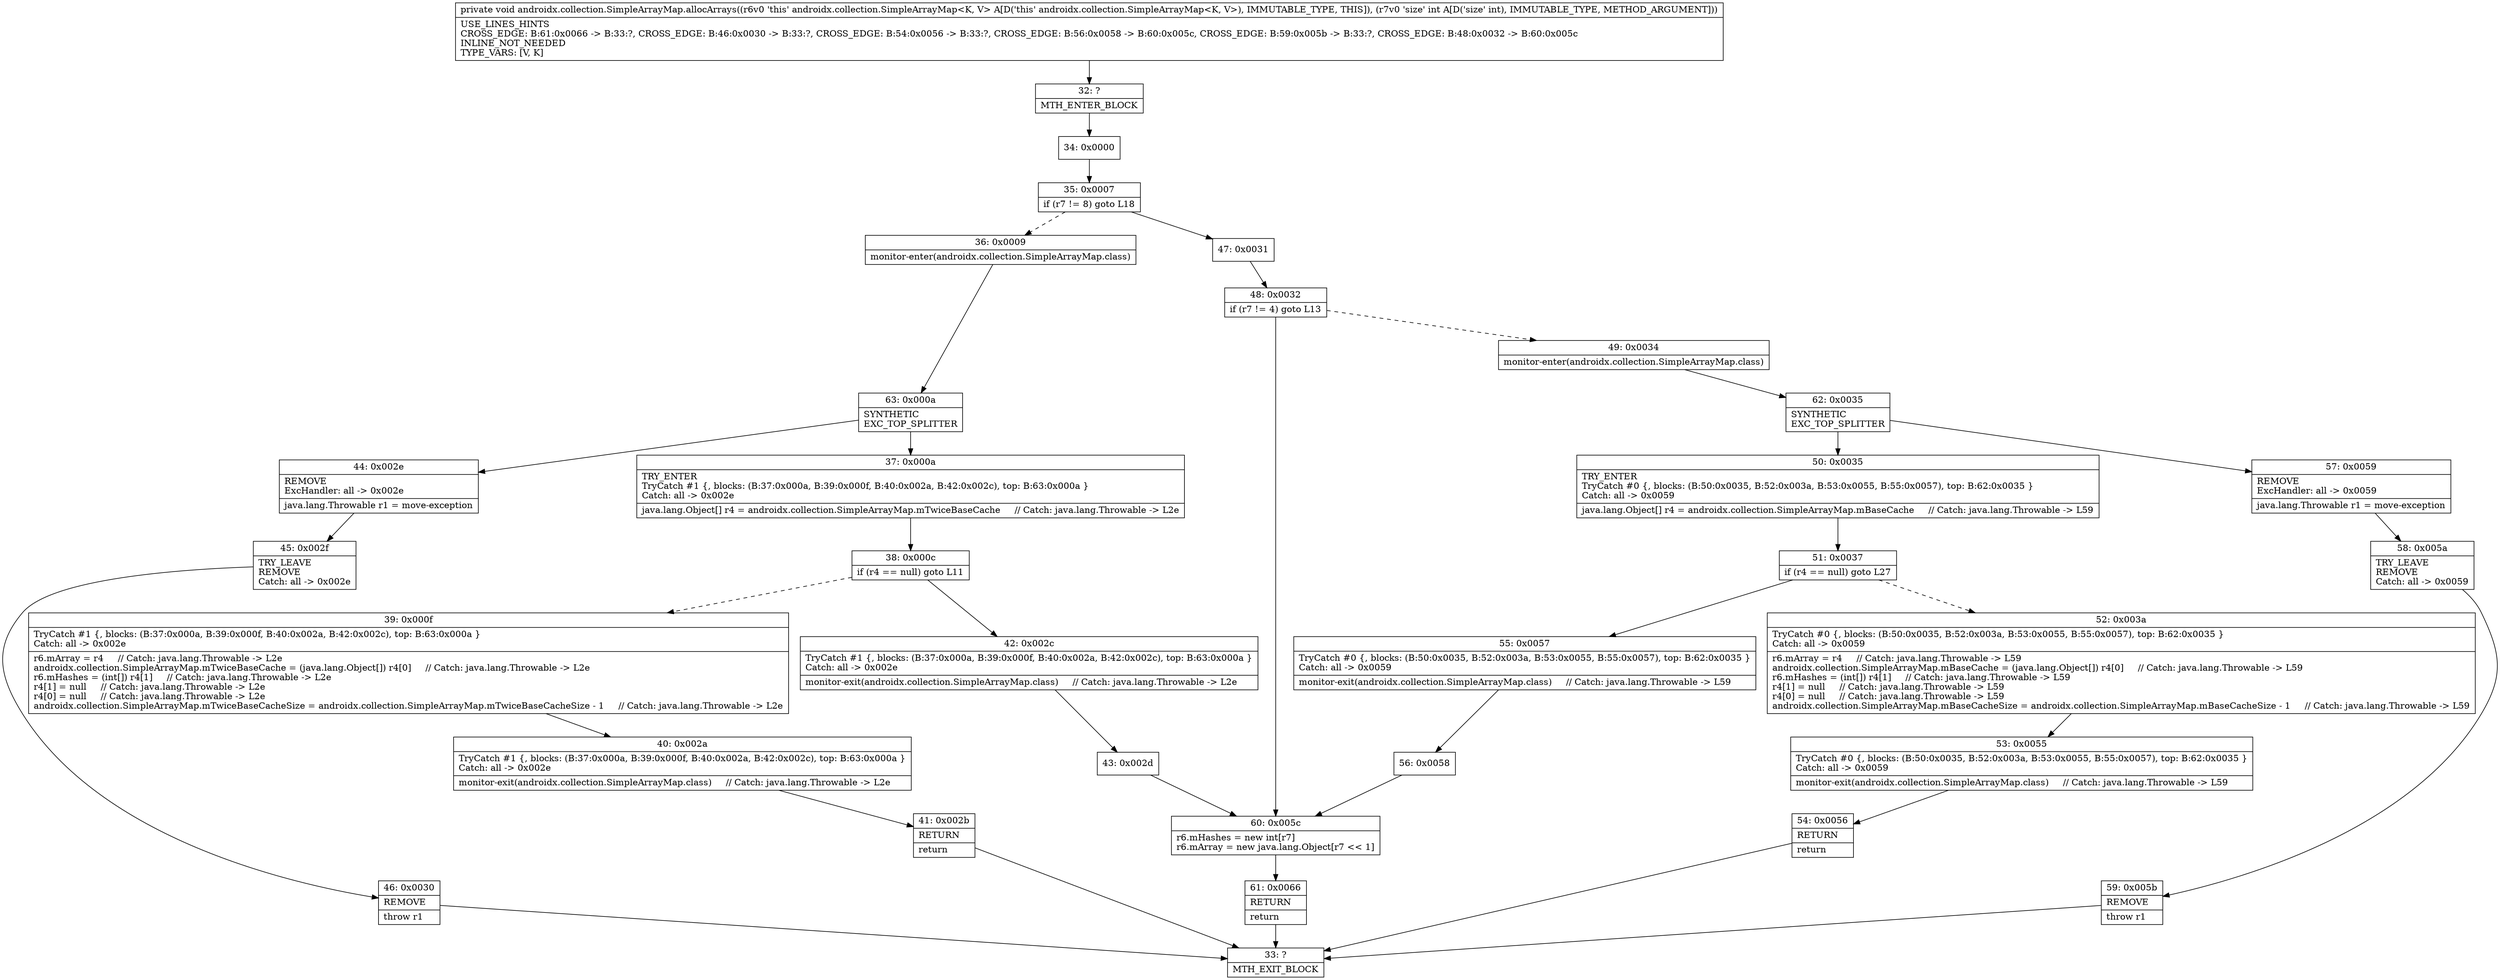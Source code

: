 digraph "CFG forandroidx.collection.SimpleArrayMap.allocArrays(I)V" {
Node_32 [shape=record,label="{32\:\ ?|MTH_ENTER_BLOCK\l}"];
Node_34 [shape=record,label="{34\:\ 0x0000}"];
Node_35 [shape=record,label="{35\:\ 0x0007|if (r7 != 8) goto L18\l}"];
Node_36 [shape=record,label="{36\:\ 0x0009|monitor\-enter(androidx.collection.SimpleArrayMap.class)\l}"];
Node_63 [shape=record,label="{63\:\ 0x000a|SYNTHETIC\lEXC_TOP_SPLITTER\l}"];
Node_37 [shape=record,label="{37\:\ 0x000a|TRY_ENTER\lTryCatch #1 \{, blocks: (B:37:0x000a, B:39:0x000f, B:40:0x002a, B:42:0x002c), top: B:63:0x000a \}\lCatch: all \-\> 0x002e\l|java.lang.Object[] r4 = androidx.collection.SimpleArrayMap.mTwiceBaseCache     \/\/ Catch: java.lang.Throwable \-\> L2e\l}"];
Node_38 [shape=record,label="{38\:\ 0x000c|if (r4 == null) goto L11\l}"];
Node_39 [shape=record,label="{39\:\ 0x000f|TryCatch #1 \{, blocks: (B:37:0x000a, B:39:0x000f, B:40:0x002a, B:42:0x002c), top: B:63:0x000a \}\lCatch: all \-\> 0x002e\l|r6.mArray = r4     \/\/ Catch: java.lang.Throwable \-\> L2e\landroidx.collection.SimpleArrayMap.mTwiceBaseCache = (java.lang.Object[]) r4[0]     \/\/ Catch: java.lang.Throwable \-\> L2e\lr6.mHashes = (int[]) r4[1]     \/\/ Catch: java.lang.Throwable \-\> L2e\lr4[1] = null     \/\/ Catch: java.lang.Throwable \-\> L2e\lr4[0] = null     \/\/ Catch: java.lang.Throwable \-\> L2e\landroidx.collection.SimpleArrayMap.mTwiceBaseCacheSize = androidx.collection.SimpleArrayMap.mTwiceBaseCacheSize \- 1     \/\/ Catch: java.lang.Throwable \-\> L2e\l}"];
Node_40 [shape=record,label="{40\:\ 0x002a|TryCatch #1 \{, blocks: (B:37:0x000a, B:39:0x000f, B:40:0x002a, B:42:0x002c), top: B:63:0x000a \}\lCatch: all \-\> 0x002e\l|monitor\-exit(androidx.collection.SimpleArrayMap.class)     \/\/ Catch: java.lang.Throwable \-\> L2e\l}"];
Node_41 [shape=record,label="{41\:\ 0x002b|RETURN\l|return\l}"];
Node_33 [shape=record,label="{33\:\ ?|MTH_EXIT_BLOCK\l}"];
Node_42 [shape=record,label="{42\:\ 0x002c|TryCatch #1 \{, blocks: (B:37:0x000a, B:39:0x000f, B:40:0x002a, B:42:0x002c), top: B:63:0x000a \}\lCatch: all \-\> 0x002e\l|monitor\-exit(androidx.collection.SimpleArrayMap.class)     \/\/ Catch: java.lang.Throwable \-\> L2e\l}"];
Node_43 [shape=record,label="{43\:\ 0x002d}"];
Node_60 [shape=record,label="{60\:\ 0x005c|r6.mHashes = new int[r7]\lr6.mArray = new java.lang.Object[r7 \<\< 1]\l}"];
Node_61 [shape=record,label="{61\:\ 0x0066|RETURN\l|return\l}"];
Node_44 [shape=record,label="{44\:\ 0x002e|REMOVE\lExcHandler: all \-\> 0x002e\l|java.lang.Throwable r1 = move\-exception\l}"];
Node_45 [shape=record,label="{45\:\ 0x002f|TRY_LEAVE\lREMOVE\lCatch: all \-\> 0x002e\l}"];
Node_46 [shape=record,label="{46\:\ 0x0030|REMOVE\l|throw r1\l}"];
Node_47 [shape=record,label="{47\:\ 0x0031}"];
Node_48 [shape=record,label="{48\:\ 0x0032|if (r7 != 4) goto L13\l}"];
Node_49 [shape=record,label="{49\:\ 0x0034|monitor\-enter(androidx.collection.SimpleArrayMap.class)\l}"];
Node_62 [shape=record,label="{62\:\ 0x0035|SYNTHETIC\lEXC_TOP_SPLITTER\l}"];
Node_50 [shape=record,label="{50\:\ 0x0035|TRY_ENTER\lTryCatch #0 \{, blocks: (B:50:0x0035, B:52:0x003a, B:53:0x0055, B:55:0x0057), top: B:62:0x0035 \}\lCatch: all \-\> 0x0059\l|java.lang.Object[] r4 = androidx.collection.SimpleArrayMap.mBaseCache     \/\/ Catch: java.lang.Throwable \-\> L59\l}"];
Node_51 [shape=record,label="{51\:\ 0x0037|if (r4 == null) goto L27\l}"];
Node_52 [shape=record,label="{52\:\ 0x003a|TryCatch #0 \{, blocks: (B:50:0x0035, B:52:0x003a, B:53:0x0055, B:55:0x0057), top: B:62:0x0035 \}\lCatch: all \-\> 0x0059\l|r6.mArray = r4     \/\/ Catch: java.lang.Throwable \-\> L59\landroidx.collection.SimpleArrayMap.mBaseCache = (java.lang.Object[]) r4[0]     \/\/ Catch: java.lang.Throwable \-\> L59\lr6.mHashes = (int[]) r4[1]     \/\/ Catch: java.lang.Throwable \-\> L59\lr4[1] = null     \/\/ Catch: java.lang.Throwable \-\> L59\lr4[0] = null     \/\/ Catch: java.lang.Throwable \-\> L59\landroidx.collection.SimpleArrayMap.mBaseCacheSize = androidx.collection.SimpleArrayMap.mBaseCacheSize \- 1     \/\/ Catch: java.lang.Throwable \-\> L59\l}"];
Node_53 [shape=record,label="{53\:\ 0x0055|TryCatch #0 \{, blocks: (B:50:0x0035, B:52:0x003a, B:53:0x0055, B:55:0x0057), top: B:62:0x0035 \}\lCatch: all \-\> 0x0059\l|monitor\-exit(androidx.collection.SimpleArrayMap.class)     \/\/ Catch: java.lang.Throwable \-\> L59\l}"];
Node_54 [shape=record,label="{54\:\ 0x0056|RETURN\l|return\l}"];
Node_55 [shape=record,label="{55\:\ 0x0057|TryCatch #0 \{, blocks: (B:50:0x0035, B:52:0x003a, B:53:0x0055, B:55:0x0057), top: B:62:0x0035 \}\lCatch: all \-\> 0x0059\l|monitor\-exit(androidx.collection.SimpleArrayMap.class)     \/\/ Catch: java.lang.Throwable \-\> L59\l}"];
Node_56 [shape=record,label="{56\:\ 0x0058}"];
Node_57 [shape=record,label="{57\:\ 0x0059|REMOVE\lExcHandler: all \-\> 0x0059\l|java.lang.Throwable r1 = move\-exception\l}"];
Node_58 [shape=record,label="{58\:\ 0x005a|TRY_LEAVE\lREMOVE\lCatch: all \-\> 0x0059\l}"];
Node_59 [shape=record,label="{59\:\ 0x005b|REMOVE\l|throw r1\l}"];
MethodNode[shape=record,label="{private void androidx.collection.SimpleArrayMap.allocArrays((r6v0 'this' androidx.collection.SimpleArrayMap\<K, V\> A[D('this' androidx.collection.SimpleArrayMap\<K, V\>), IMMUTABLE_TYPE, THIS]), (r7v0 'size' int A[D('size' int), IMMUTABLE_TYPE, METHOD_ARGUMENT]))  | USE_LINES_HINTS\lCROSS_EDGE: B:61:0x0066 \-\> B:33:?, CROSS_EDGE: B:46:0x0030 \-\> B:33:?, CROSS_EDGE: B:54:0x0056 \-\> B:33:?, CROSS_EDGE: B:56:0x0058 \-\> B:60:0x005c, CROSS_EDGE: B:59:0x005b \-\> B:33:?, CROSS_EDGE: B:48:0x0032 \-\> B:60:0x005c\lINLINE_NOT_NEEDED\lTYPE_VARS: [V, K]\l}"];
MethodNode -> Node_32;Node_32 -> Node_34;
Node_34 -> Node_35;
Node_35 -> Node_36[style=dashed];
Node_35 -> Node_47;
Node_36 -> Node_63;
Node_63 -> Node_37;
Node_63 -> Node_44;
Node_37 -> Node_38;
Node_38 -> Node_39[style=dashed];
Node_38 -> Node_42;
Node_39 -> Node_40;
Node_40 -> Node_41;
Node_41 -> Node_33;
Node_42 -> Node_43;
Node_43 -> Node_60;
Node_60 -> Node_61;
Node_61 -> Node_33;
Node_44 -> Node_45;
Node_45 -> Node_46;
Node_46 -> Node_33;
Node_47 -> Node_48;
Node_48 -> Node_49[style=dashed];
Node_48 -> Node_60;
Node_49 -> Node_62;
Node_62 -> Node_50;
Node_62 -> Node_57;
Node_50 -> Node_51;
Node_51 -> Node_52[style=dashed];
Node_51 -> Node_55;
Node_52 -> Node_53;
Node_53 -> Node_54;
Node_54 -> Node_33;
Node_55 -> Node_56;
Node_56 -> Node_60;
Node_57 -> Node_58;
Node_58 -> Node_59;
Node_59 -> Node_33;
}

